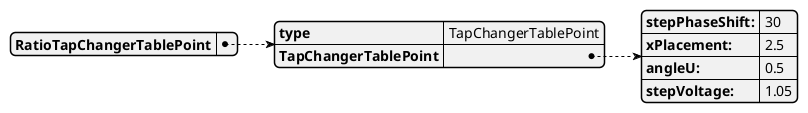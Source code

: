 @startjson
{
  "RatioTapChangerTablePoint": {
    "type": "TapChangerTablePoint",
    "TapChangerTablePoint": {
      "stepPhaseShift:": "30",
      "xPlacement:": "2.5",
      "angleU:": "0.5",
      "stepVoltage:": "1.05"
    }
  }
}
@endjson
